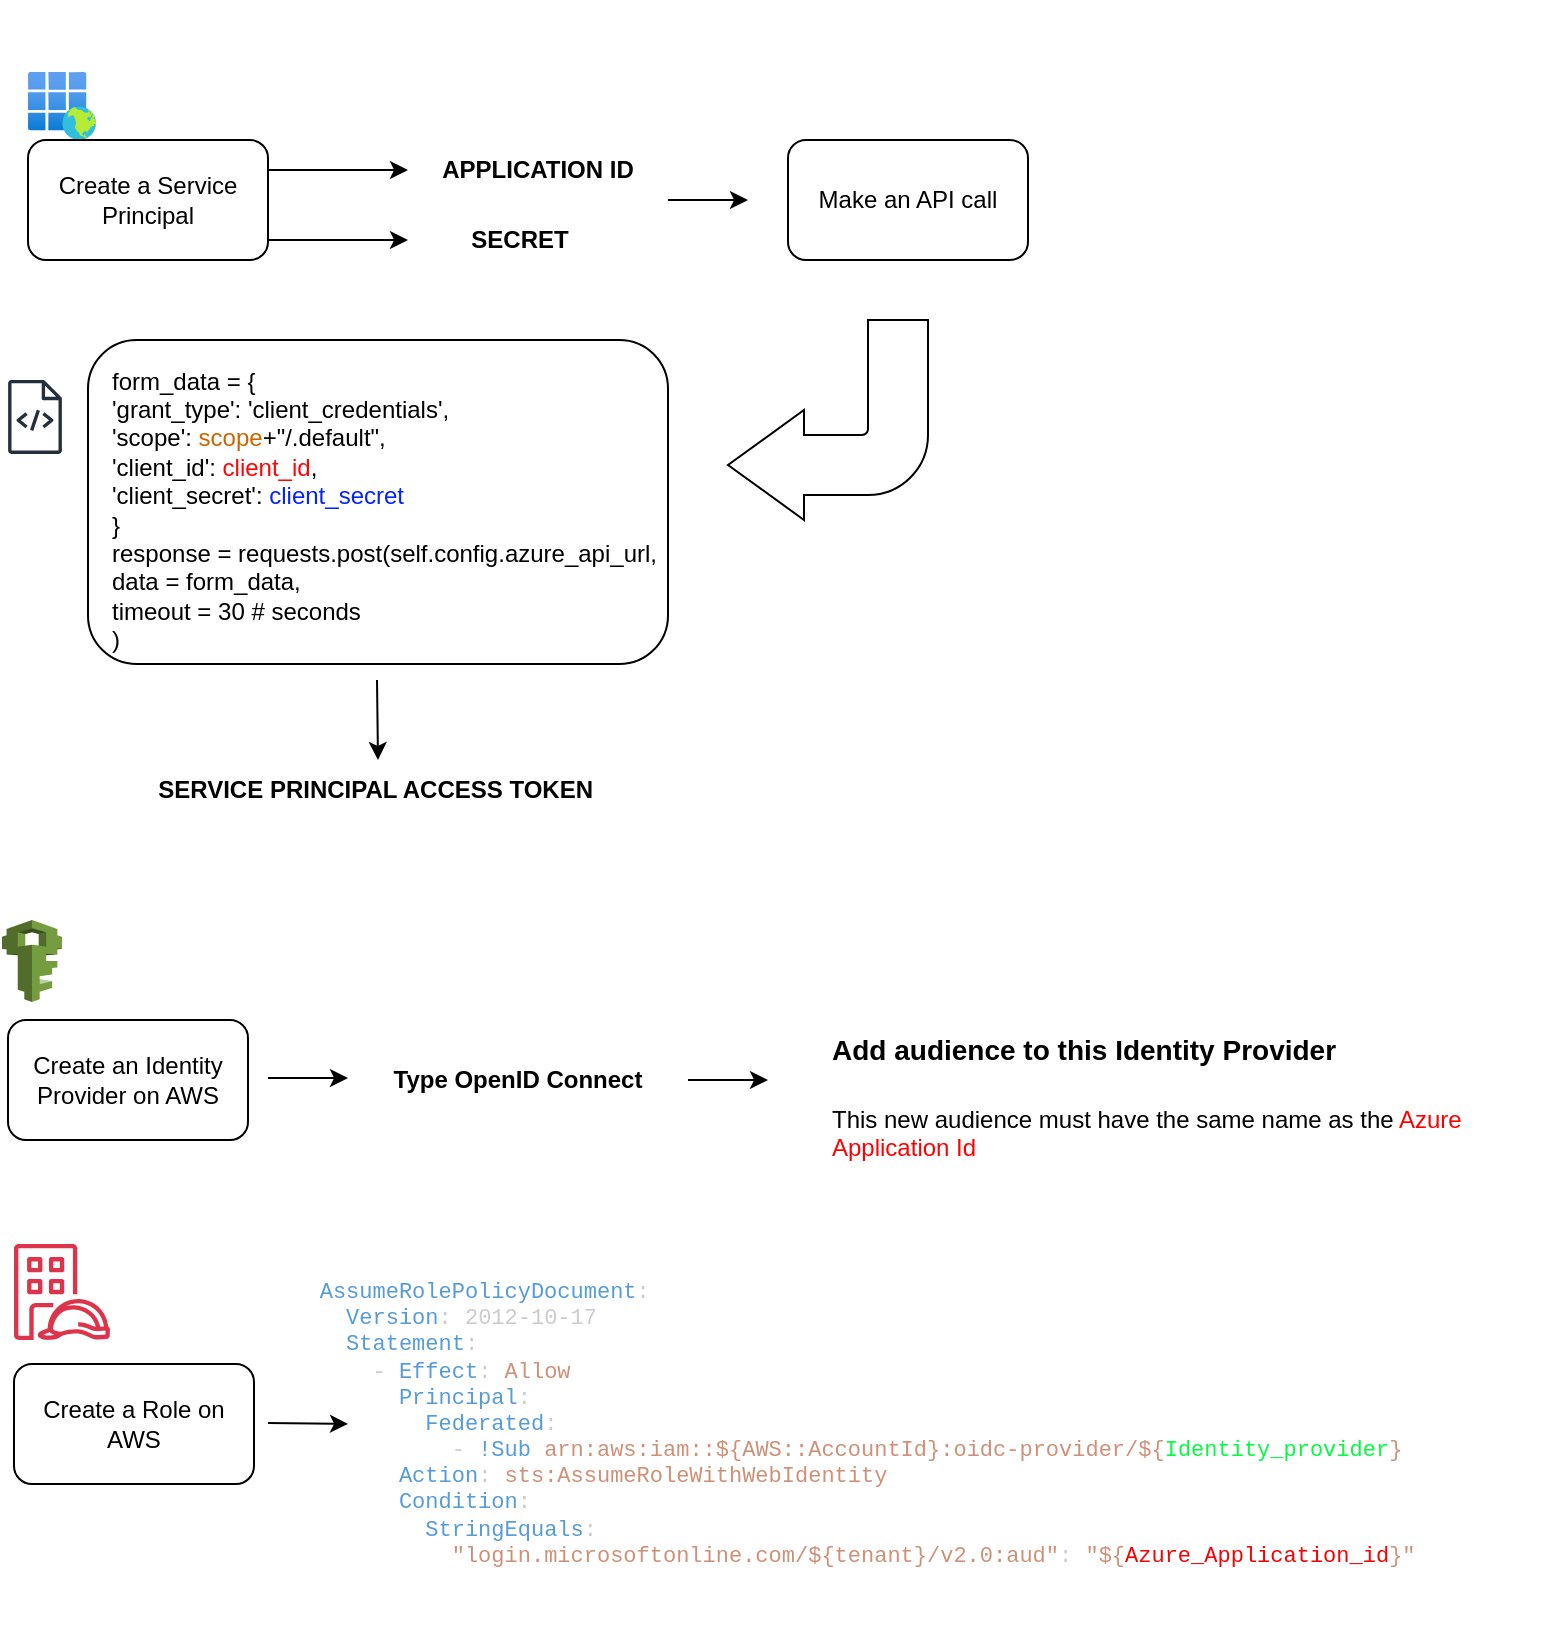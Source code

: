 <mxfile version="24.7.17">
  <diagram name="Page-1" id="rgw7u6xFR-ZV7shGWzve">
    <mxGraphModel dx="749" dy="435" grid="1" gridSize="10" guides="1" tooltips="1" connect="1" arrows="1" fold="1" page="1" pageScale="1" pageWidth="850" pageHeight="1100" math="0" shadow="0">
      <root>
        <mxCell id="0" />
        <mxCell id="1" parent="0" />
        <mxCell id="-ZoH8AaSv6jImLgKxDBK-23" value="" style="rounded=1;whiteSpace=wrap;html=1;" vertex="1" parent="1">
          <mxGeometry x="90" y="180" width="290" height="162" as="geometry" />
        </mxCell>
        <mxCell id="-ZoH8AaSv6jImLgKxDBK-1" value="" style="image;aspect=fixed;html=1;points=[];align=center;fontSize=12;image=img/lib/azure2/identity/Enterprise_Applications.svg;" vertex="1" parent="1">
          <mxGeometry x="60" y="46" width="34" height="34" as="geometry" />
        </mxCell>
        <mxCell id="-ZoH8AaSv6jImLgKxDBK-2" value="Create a Service Principal" style="rounded=1;whiteSpace=wrap;html=1;" vertex="1" parent="1">
          <mxGeometry x="60" y="80" width="120" height="60" as="geometry" />
        </mxCell>
        <mxCell id="-ZoH8AaSv6jImLgKxDBK-4" value="" style="endArrow=classic;html=1;rounded=0;exitX=1;exitY=0.25;exitDx=0;exitDy=0;" edge="1" parent="1" source="-ZoH8AaSv6jImLgKxDBK-2">
          <mxGeometry width="50" height="50" relative="1" as="geometry">
            <mxPoint x="380" y="270" as="sourcePoint" />
            <mxPoint x="250" y="95" as="targetPoint" />
          </mxGeometry>
        </mxCell>
        <mxCell id="-ZoH8AaSv6jImLgKxDBK-5" value="" style="endArrow=classic;html=1;rounded=0;exitX=1;exitY=0.25;exitDx=0;exitDy=0;" edge="1" parent="1">
          <mxGeometry width="50" height="50" relative="1" as="geometry">
            <mxPoint x="180" y="130" as="sourcePoint" />
            <mxPoint x="250" y="130" as="targetPoint" />
          </mxGeometry>
        </mxCell>
        <mxCell id="-ZoH8AaSv6jImLgKxDBK-7" value="&lt;b&gt;APPLICATION ID&lt;/b&gt;" style="text;html=1;align=center;verticalAlign=middle;whiteSpace=wrap;rounded=0;" vertex="1" parent="1">
          <mxGeometry x="250" y="80" width="130" height="30" as="geometry" />
        </mxCell>
        <mxCell id="-ZoH8AaSv6jImLgKxDBK-8" value="&lt;b&gt;SECRET&lt;/b&gt;" style="text;html=1;align=center;verticalAlign=middle;whiteSpace=wrap;rounded=0;" vertex="1" parent="1">
          <mxGeometry x="241" y="115" width="130" height="30" as="geometry" />
        </mxCell>
        <mxCell id="-ZoH8AaSv6jImLgKxDBK-19" value="" style="sketch=0;outlineConnect=0;fontColor=#232F3E;gradientColor=none;fillColor=#232F3D;strokeColor=none;dashed=0;verticalLabelPosition=bottom;verticalAlign=top;align=center;html=1;fontSize=12;fontStyle=0;aspect=fixed;pointerEvents=1;shape=mxgraph.aws4.source_code;" vertex="1" parent="1">
          <mxGeometry x="50" y="200" width="27" height="36.95" as="geometry" />
        </mxCell>
        <mxCell id="-ZoH8AaSv6jImLgKxDBK-21" value="form_data = {&lt;br&gt;                &#39;grant_type&#39;: &#39;client_credentials&#39;,&lt;br&gt;                &#39;scope&#39;: &lt;font color=&quot;#cc6600&quot;&gt;scope&lt;/font&gt;+&quot;/.default&quot;,&lt;br&gt;                &#39;client_id&#39;: &lt;font color=&quot;#ff0505&quot;&gt;client_id&lt;/font&gt;,&lt;br&gt;                &#39;client_secret&#39;: &lt;font color=&quot;#0623f9&quot;&gt;client_secret&lt;/font&gt;&lt;br&gt;            }&lt;br&gt;            response = requests.post(self.config.azure_api_url,&lt;br&gt;                data = form_data,&lt;br&gt;                timeout = 30 # seconds&lt;br&gt;            )" style="text;html=1;align=left;verticalAlign=middle;whiteSpace=wrap;rounded=0;" vertex="1" parent="1">
          <mxGeometry x="100" y="180" width="280" height="170" as="geometry" />
        </mxCell>
        <mxCell id="-ZoH8AaSv6jImLgKxDBK-24" value="" style="html=1;shadow=0;dashed=0;align=center;verticalAlign=middle;shape=mxgraph.arrows2.bendArrow;dy=15;dx=38;notch=0;arrowHead=55;rounded=1;rotation=-180;" vertex="1" parent="1">
          <mxGeometry x="410" y="170" width="100" height="100" as="geometry" />
        </mxCell>
        <mxCell id="-ZoH8AaSv6jImLgKxDBK-25" value="Make an API call" style="rounded=1;whiteSpace=wrap;html=1;" vertex="1" parent="1">
          <mxGeometry x="440" y="80" width="120" height="60" as="geometry" />
        </mxCell>
        <mxCell id="-ZoH8AaSv6jImLgKxDBK-26" value="" style="endArrow=classic;html=1;rounded=0;exitX=1;exitY=1;exitDx=0;exitDy=0;" edge="1" parent="1" source="-ZoH8AaSv6jImLgKxDBK-7">
          <mxGeometry width="50" height="50" relative="1" as="geometry">
            <mxPoint x="360" y="150" as="sourcePoint" />
            <mxPoint x="420" y="110" as="targetPoint" />
          </mxGeometry>
        </mxCell>
        <mxCell id="-ZoH8AaSv6jImLgKxDBK-28" value="" style="endArrow=classic;html=1;rounded=0;" edge="1" parent="1">
          <mxGeometry width="50" height="50" relative="1" as="geometry">
            <mxPoint x="234.5" y="350" as="sourcePoint" />
            <mxPoint x="235" y="390" as="targetPoint" />
          </mxGeometry>
        </mxCell>
        <mxCell id="-ZoH8AaSv6jImLgKxDBK-30" value="&lt;b&gt;SERVICE PRINCIPAL ACCESS TOKEN&amp;nbsp;&lt;/b&gt;" style="text;html=1;align=center;verticalAlign=middle;whiteSpace=wrap;rounded=0;" vertex="1" parent="1">
          <mxGeometry x="112.5" y="390" width="245" height="30" as="geometry" />
        </mxCell>
        <mxCell id="-ZoH8AaSv6jImLgKxDBK-32" value="" style="shape=image;verticalLabelPosition=bottom;labelBackgroundColor=default;verticalAlign=top;aspect=fixed;imageAspect=0;image=https://swimburger.net/media/ppnn3pcl/azure.png;" vertex="1" parent="1">
          <mxGeometry x="600" y="10" width="60" height="60" as="geometry" />
        </mxCell>
        <mxCell id="-ZoH8AaSv6jImLgKxDBK-33" value="" style="sketch=0;outlineConnect=0;fontColor=#232F3E;gradientColor=none;fillColor=#DD344C;strokeColor=none;dashed=0;verticalLabelPosition=bottom;verticalAlign=top;align=center;html=1;fontSize=12;fontStyle=0;aspect=fixed;pointerEvents=1;shape=mxgraph.aws4.identity_access_management_iam_roles_anywhere;" vertex="1" parent="1">
          <mxGeometry x="53" y="632" width="48" height="48" as="geometry" />
        </mxCell>
        <mxCell id="-ZoH8AaSv6jImLgKxDBK-34" value="Create a Role on AWS" style="rounded=1;whiteSpace=wrap;html=1;" vertex="1" parent="1">
          <mxGeometry x="53" y="692" width="120" height="60" as="geometry" />
        </mxCell>
        <mxCell id="-ZoH8AaSv6jImLgKxDBK-35" value="" style="endArrow=classic;html=1;rounded=0;exitX=1;exitY=0.25;exitDx=0;exitDy=0;" edge="1" parent="1">
          <mxGeometry width="50" height="50" relative="1" as="geometry">
            <mxPoint x="180" y="721.52" as="sourcePoint" />
            <mxPoint x="220" y="722" as="targetPoint" />
          </mxGeometry>
        </mxCell>
        <mxCell id="-ZoH8AaSv6jImLgKxDBK-38" value="&lt;div style=&quot;color: rgb(204, 204, 204); font-family: Consolas, &amp;quot;Courier New&amp;quot;, monospace; text-align: left; white-space: pre; font-size: 11px;&quot;&gt;&lt;font style=&quot;font-size: 11px;&quot;&gt;&amp;nbsp; &amp;nbsp; &amp;nbsp; &lt;span style=&quot;color: rgb(86, 156, 214);&quot;&gt;AssumeRolePolicyDocument&lt;/span&gt;:&lt;/font&gt;&lt;/div&gt;&lt;div style=&quot;color: rgb(204, 204, 204); font-family: Consolas, &amp;quot;Courier New&amp;quot;, monospace; text-align: left; white-space: pre; font-size: 11px;&quot;&gt;&lt;font style=&quot;font-size: 11px;&quot;&gt;&amp;nbsp; &amp;nbsp; &amp;nbsp; &amp;nbsp; &lt;span style=&quot;color: rgb(86, 156, 214);&quot;&gt;Version&lt;/span&gt;: 2012-10-17&lt;/font&gt;&lt;/div&gt;&lt;div style=&quot;color: rgb(204, 204, 204); font-family: Consolas, &amp;quot;Courier New&amp;quot;, monospace; text-align: left; white-space: pre; font-size: 11px;&quot;&gt;&lt;font style=&quot;font-size: 11px;&quot;&gt;&amp;nbsp; &amp;nbsp; &amp;nbsp; &amp;nbsp; &lt;span style=&quot;color: rgb(86, 156, 214);&quot;&gt;Statement&lt;/span&gt;:&lt;/font&gt;&lt;/div&gt;&lt;div style=&quot;color: rgb(204, 204, 204); font-family: Consolas, &amp;quot;Courier New&amp;quot;, monospace; text-align: left; white-space: pre; font-size: 11px;&quot;&gt;&lt;font style=&quot;font-size: 11px;&quot;&gt;&amp;nbsp; &amp;nbsp; &amp;nbsp; &amp;nbsp; &amp;nbsp; - &lt;span style=&quot;color: rgb(86, 156, 214);&quot;&gt;Effect&lt;/span&gt;: &lt;span style=&quot;color: rgb(206, 145, 120);&quot;&gt;Allow&lt;/span&gt;&lt;/font&gt;&lt;/div&gt;&lt;div style=&quot;color: rgb(204, 204, 204); font-family: Consolas, &amp;quot;Courier New&amp;quot;, monospace; text-align: left; white-space: pre; font-size: 11px;&quot;&gt;&lt;font style=&quot;font-size: 11px;&quot;&gt;&amp;nbsp; &amp;nbsp; &amp;nbsp; &amp;nbsp; &amp;nbsp; &amp;nbsp; &lt;span style=&quot;color: rgb(86, 156, 214);&quot;&gt;Principal&lt;/span&gt;:&lt;/font&gt;&lt;/div&gt;&lt;div style=&quot;color: rgb(204, 204, 204); font-family: Consolas, &amp;quot;Courier New&amp;quot;, monospace; text-align: left; white-space: pre; font-size: 11px;&quot;&gt;&lt;font style=&quot;font-size: 11px;&quot;&gt;&amp;nbsp; &amp;nbsp; &amp;nbsp; &amp;nbsp; &amp;nbsp; &amp;nbsp; &amp;nbsp; &lt;span style=&quot;color: rgb(86, 156, 214);&quot;&gt;Federated&lt;/span&gt;:&lt;/font&gt;&lt;/div&gt;&lt;div style=&quot;font-family: Consolas, &amp;quot;Courier New&amp;quot;, monospace; text-align: left; white-space: pre; font-size: 11px;&quot;&gt;&lt;font style=&quot;font-size: 11px;&quot;&gt;&lt;font color=&quot;#cccccc&quot;&gt;&amp;nbsp; &amp;nbsp; &amp;nbsp; &amp;nbsp; &amp;nbsp; &amp;nbsp; &amp;nbsp; &amp;nbsp; - &lt;/font&gt;&lt;span style=&quot;color: rgb(86, 156, 214);&quot;&gt;!Sub&lt;/span&gt;&lt;font color=&quot;#cccccc&quot;&gt; &lt;/font&gt;&lt;span style=&quot;color: rgb(206, 145, 120);&quot;&gt;arn:aws:iam::${AWS::AccountId}:oidc-provider/${&lt;/span&gt;&lt;font color=&quot;#05fa42&quot;&gt;Identity_provider&lt;/font&gt;&lt;span style=&quot;color: rgb(206, 145, 120);&quot;&gt;}&lt;/span&gt;&lt;/font&gt;&lt;/div&gt;&lt;div style=&quot;color: rgb(204, 204, 204); font-family: Consolas, &amp;quot;Courier New&amp;quot;, monospace; text-align: left; white-space: pre; font-size: 11px;&quot;&gt;&lt;font style=&quot;font-size: 11px;&quot;&gt;&amp;nbsp; &amp;nbsp; &amp;nbsp; &amp;nbsp; &amp;nbsp; &amp;nbsp; &lt;span style=&quot;color: rgb(86, 156, 214);&quot;&gt;Action&lt;/span&gt;: &lt;span style=&quot;color: rgb(206, 145, 120);&quot;&gt;sts:AssumeRoleWithWebIdentity&lt;/span&gt;&lt;/font&gt;&lt;/div&gt;&lt;div style=&quot;color: rgb(204, 204, 204); font-family: Consolas, &amp;quot;Courier New&amp;quot;, monospace; text-align: left; white-space: pre; font-size: 11px;&quot;&gt;&lt;font style=&quot;font-size: 11px;&quot;&gt;&amp;nbsp; &amp;nbsp; &amp;nbsp; &amp;nbsp; &amp;nbsp; &amp;nbsp; &lt;span style=&quot;color: rgb(86, 156, 214);&quot;&gt;Condition&lt;/span&gt;:&lt;/font&gt;&lt;/div&gt;&lt;div style=&quot;color: rgb(204, 204, 204); font-family: Consolas, &amp;quot;Courier New&amp;quot;, monospace; text-align: left; white-space: pre; font-size: 11px;&quot;&gt;&lt;font style=&quot;font-size: 11px;&quot;&gt;&amp;nbsp; &amp;nbsp; &amp;nbsp; &amp;nbsp; &amp;nbsp; &amp;nbsp; &amp;nbsp; &lt;span style=&quot;color: rgb(86, 156, 214);&quot;&gt;StringEquals&lt;/span&gt;:&lt;/font&gt;&lt;/div&gt;&lt;div style=&quot;font-family: Consolas, &amp;quot;Courier New&amp;quot;, monospace; text-align: left; white-space: pre; font-size: 11px;&quot;&gt;&lt;font style=&quot;font-size: 11px;&quot;&gt;&lt;font color=&quot;#cccccc&quot;&gt;&amp;nbsp; &amp;nbsp; &amp;nbsp; &amp;nbsp; &amp;nbsp; &amp;nbsp; &amp;nbsp; &amp;nbsp; &lt;/font&gt;&lt;span style=&quot;color: rgb(206, 145, 120);&quot;&gt;&quot;login.microsoftonline.com/${tenant}/v2.0:aud&quot;&lt;/span&gt;&lt;font color=&quot;#cccccc&quot;&gt;: &lt;/font&gt;&lt;span style=&quot;color: rgb(206, 145, 120);&quot;&gt;&quot;${&lt;/span&gt;&lt;font color=&quot;#f70202&quot;&gt;Azure_Application_id&lt;/font&gt;&lt;span style=&quot;color: rgb(206, 145, 120);&quot;&gt;}&quot;&lt;/span&gt;&lt;/font&gt;&lt;/div&gt;" style="text;html=1;align=center;verticalAlign=middle;whiteSpace=wrap;rounded=0;" vertex="1" parent="1">
          <mxGeometry x="155" y="617" width="610" height="210" as="geometry" />
        </mxCell>
        <mxCell id="-ZoH8AaSv6jImLgKxDBK-41" value="Create an Identity Provider on AWS" style="rounded=1;whiteSpace=wrap;html=1;" vertex="1" parent="1">
          <mxGeometry x="50" y="520" width="120" height="60" as="geometry" />
        </mxCell>
        <mxCell id="-ZoH8AaSv6jImLgKxDBK-42" value="" style="outlineConnect=0;dashed=0;verticalLabelPosition=bottom;verticalAlign=top;align=center;html=1;shape=mxgraph.aws3.iam;fillColor=#759C3E;gradientColor=none;" vertex="1" parent="1">
          <mxGeometry x="47" y="470" width="30" height="41" as="geometry" />
        </mxCell>
        <mxCell id="-ZoH8AaSv6jImLgKxDBK-45" value="" style="endArrow=classic;html=1;rounded=0;exitX=1;exitY=1;exitDx=0;exitDy=0;" edge="1" parent="1">
          <mxGeometry width="50" height="50" relative="1" as="geometry">
            <mxPoint x="180" y="549" as="sourcePoint" />
            <mxPoint x="220" y="549" as="targetPoint" />
          </mxGeometry>
        </mxCell>
        <mxCell id="-ZoH8AaSv6jImLgKxDBK-46" value="&lt;b&gt;Type OpenID Connect&lt;/b&gt;" style="text;html=1;align=center;verticalAlign=middle;whiteSpace=wrap;rounded=0;" vertex="1" parent="1">
          <mxGeometry x="230" y="535" width="150" height="30" as="geometry" />
        </mxCell>
        <mxCell id="-ZoH8AaSv6jImLgKxDBK-47" value="" style="endArrow=classic;html=1;rounded=0;exitX=1;exitY=1;exitDx=0;exitDy=0;" edge="1" parent="1">
          <mxGeometry width="50" height="50" relative="1" as="geometry">
            <mxPoint x="390" y="550" as="sourcePoint" />
            <mxPoint x="430" y="550" as="targetPoint" />
          </mxGeometry>
        </mxCell>
        <mxCell id="-ZoH8AaSv6jImLgKxDBK-49" value="&lt;h1 style=&quot;margin-top: 0px;&quot;&gt;&lt;font style=&quot;font-size: 14px;&quot;&gt;Add audience to this Identity Provider&lt;/font&gt;&lt;br&gt;&lt;/h1&gt;&lt;p&gt;This new audience must have the same name as the &lt;font color=&quot;#fc0303&quot;&gt;Azure Application Id&lt;/font&gt;&lt;br&gt;&lt;/p&gt;" style="text;html=1;whiteSpace=wrap;overflow=hidden;rounded=0;" vertex="1" parent="1">
          <mxGeometry x="460" y="511" width="360" height="120" as="geometry" />
        </mxCell>
      </root>
    </mxGraphModel>
  </diagram>
</mxfile>
